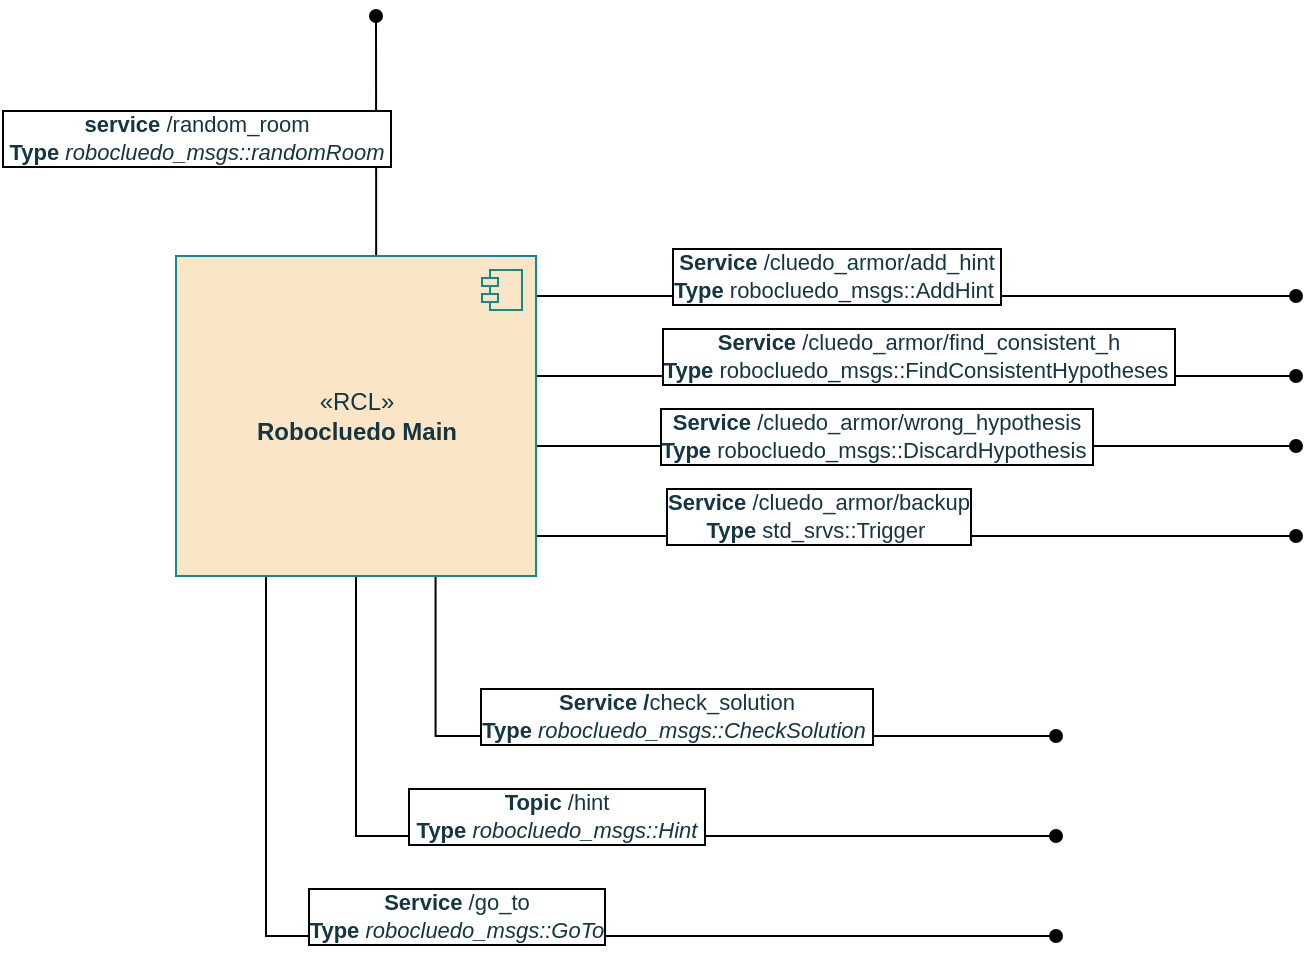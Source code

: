 <mxfile version="15.4.0" type="device"><diagram id="-3q9tNgXel-Iqj2V9vE4" name="Page-1"><mxGraphModel dx="1422" dy="814" grid="1" gridSize="10" guides="1" tooltips="1" connect="1" arrows="1" fold="1" page="1" pageScale="1" pageWidth="827" pageHeight="1169" math="0" shadow="0"><root><mxCell id="0"/><mxCell id="1" parent="0"/><mxCell id="4Mtz4QuyGgzHfaiND8LY-5" style="edgeStyle=orthogonalEdgeStyle;rounded=0;orthogonalLoop=1;jettySize=auto;html=1;fontColor=#143642;endArrow=oval;endFill=1;strokeColor=default;fillColor=#FAE5C7;exitX=0.25;exitY=1;exitDx=0;exitDy=0;" edge="1" parent="1" source="4Mtz4QuyGgzHfaiND8LY-13"><mxGeometry relative="1" as="geometry"><mxPoint x="680" y="660" as="targetPoint"/><Array as="points"><mxPoint x="285" y="660"/><mxPoint x="680" y="660"/></Array></mxGeometry></mxCell><mxCell id="4Mtz4QuyGgzHfaiND8LY-27" value="&lt;b style=&quot;color: rgb(20 , 54 , 66)&quot;&gt;Service&amp;nbsp;&lt;/b&gt;&lt;span style=&quot;color: rgb(20 , 54 , 66)&quot;&gt;/go_to&lt;/span&gt;&lt;br style=&quot;color: rgb(20 , 54 , 66)&quot;&gt;&lt;b style=&quot;color: rgb(20 , 54 , 66)&quot;&gt;Type&amp;nbsp;&lt;/b&gt;&lt;i style=&quot;color: rgb(20 , 54 , 66)&quot;&gt;robocluedo_msgs::GoTo&lt;/i&gt;" style="edgeLabel;html=1;align=center;verticalAlign=middle;resizable=0;points=[];labelBorderColor=#000000;" vertex="1" connectable="0" parent="4Mtz4QuyGgzHfaiND8LY-5"><mxGeometry x="0.631" y="-1" relative="1" as="geometry"><mxPoint x="-194" y="-11" as="offset"/></mxGeometry></mxCell><mxCell id="4Mtz4QuyGgzHfaiND8LY-6" style="edgeStyle=elbowEdgeStyle;rounded=0;orthogonalLoop=1;jettySize=auto;elbow=vertical;html=1;exitX=0.5;exitY=1;exitDx=0;exitDy=0;fontColor=#143642;endArrow=oval;endFill=1;strokeColor=default;fillColor=#FAE5C7;" edge="1" parent="1" source="4Mtz4QuyGgzHfaiND8LY-13"><mxGeometry relative="1" as="geometry"><mxPoint x="680" y="610" as="targetPoint"/><Array as="points"><mxPoint x="530" y="610"/><mxPoint x="420" y="640"/><mxPoint x="350" y="620"/><mxPoint x="340" y="590"/><mxPoint x="350" y="590"/></Array></mxGeometry></mxCell><mxCell id="4Mtz4QuyGgzHfaiND8LY-26" value="&lt;b style=&quot;color: rgb(20 , 54 , 66)&quot;&gt;Topic&amp;nbsp;&lt;/b&gt;&lt;span style=&quot;color: rgb(20 , 54 , 66)&quot;&gt;/hint&lt;/span&gt;&lt;br style=&quot;color: rgb(20 , 54 , 66)&quot;&gt;&lt;b style=&quot;color: rgb(20 , 54 , 66)&quot;&gt;&amp;nbsp;Type&lt;/b&gt;&lt;span style=&quot;color: rgb(20 , 54 , 66)&quot;&gt;&amp;nbsp;&lt;/span&gt;&lt;i style=&quot;color: rgb(20 , 54 , 66)&quot;&gt;robocluedo_msgs::Hint&amp;nbsp;&lt;/i&gt;" style="edgeLabel;html=1;align=center;verticalAlign=middle;resizable=0;points=[];labelBorderColor=#000000;" vertex="1" connectable="0" parent="4Mtz4QuyGgzHfaiND8LY-6"><mxGeometry x="0.425" y="1" relative="1" as="geometry"><mxPoint x="-112" y="-9" as="offset"/></mxGeometry></mxCell><mxCell id="4Mtz4QuyGgzHfaiND8LY-7" style="edgeStyle=elbowEdgeStyle;rounded=0;orthogonalLoop=1;jettySize=auto;elbow=vertical;html=1;exitX=0.721;exitY=0.992;exitDx=0;exitDy=0;fontColor=#143642;endArrow=oval;endFill=1;strokeColor=default;fillColor=#FAE5C7;exitPerimeter=0;" edge="1" parent="1" source="4Mtz4QuyGgzHfaiND8LY-13"><mxGeometry relative="1" as="geometry"><mxPoint x="680" y="560" as="targetPoint"/><Array as="points"><mxPoint x="400" y="560"/></Array></mxGeometry></mxCell><mxCell id="4Mtz4QuyGgzHfaiND8LY-25" value="&lt;b style=&quot;color: rgb(20 , 54 , 66)&quot;&gt;Service /&lt;/b&gt;&lt;span style=&quot;color: rgb(20 , 54 , 66)&quot;&gt;check_solution&lt;/span&gt;&lt;br style=&quot;color: rgb(20 , 54 , 66)&quot;&gt;&lt;b style=&quot;color: rgb(20 , 54 , 66)&quot;&gt;Type&amp;nbsp;&lt;/b&gt;&lt;i style=&quot;color: rgb(20 , 54 , 66)&quot;&gt;robocluedo_msgs::CheckSolution&amp;nbsp;&lt;/i&gt;" style="edgeLabel;html=1;align=center;verticalAlign=middle;resizable=0;points=[];labelBorderColor=#000000;" vertex="1" connectable="0" parent="4Mtz4QuyGgzHfaiND8LY-7"><mxGeometry x="0.264" y="2" relative="1" as="geometry"><mxPoint x="-46" y="-8" as="offset"/></mxGeometry></mxCell><mxCell id="4Mtz4QuyGgzHfaiND8LY-8" style="edgeStyle=elbowEdgeStyle;rounded=0;orthogonalLoop=1;jettySize=auto;elbow=vertical;html=1;exitX=0.556;exitY=0.002;exitDx=0;exitDy=0;fontColor=#143642;endArrow=oval;endFill=1;strokeColor=default;fillColor=#FAE5C7;exitPerimeter=0;" edge="1" parent="1" source="4Mtz4QuyGgzHfaiND8LY-13"><mxGeometry relative="1" as="geometry"><mxPoint x="340" y="200" as="targetPoint"/><Array as="points"><mxPoint x="280" y="280"/><mxPoint x="280" y="280"/><mxPoint x="310" y="280"/></Array></mxGeometry></mxCell><mxCell id="4Mtz4QuyGgzHfaiND8LY-20" value="&lt;b style=&quot;color: rgb(20 , 54 , 66)&quot;&gt;service&amp;nbsp;&lt;/b&gt;&lt;span style=&quot;color: rgb(20 , 54 , 66)&quot;&gt;/random_room&lt;/span&gt;&lt;br style=&quot;color: rgb(20 , 54 , 66)&quot;&gt;&lt;b style=&quot;color: rgb(20 , 54 , 66)&quot;&gt;&amp;nbsp;Type&amp;nbsp;&lt;/b&gt;&lt;i style=&quot;color: rgb(20 , 54 , 66)&quot;&gt;robocluedo_msgs::randomRoom&amp;nbsp;&lt;/i&gt;" style="edgeLabel;html=1;align=center;verticalAlign=middle;resizable=0;points=[];labelBorderColor=#000000;" vertex="1" connectable="0" parent="4Mtz4QuyGgzHfaiND8LY-8"><mxGeometry x="-0.386" y="3" relative="1" as="geometry"><mxPoint x="-87" y="-23" as="offset"/></mxGeometry></mxCell><mxCell id="4Mtz4QuyGgzHfaiND8LY-9" style="edgeStyle=orthogonalEdgeStyle;rounded=0;orthogonalLoop=1;jettySize=auto;html=1;fontColor=#143642;endArrow=oval;endFill=1;strokeColor=default;fillColor=#FAE5C7;" edge="1" parent="1" source="4Mtz4QuyGgzHfaiND8LY-13"><mxGeometry relative="1" as="geometry"><mxPoint x="800" y="340" as="targetPoint"/><Array as="points"><mxPoint x="800" y="340"/></Array></mxGeometry></mxCell><mxCell id="4Mtz4QuyGgzHfaiND8LY-21" value="&lt;b style=&quot;color: rgb(20 , 54 , 66)&quot;&gt;Service&amp;nbsp;&lt;/b&gt;&lt;span style=&quot;color: rgb(20 , 54 , 66)&quot;&gt;/cluedo_armor/add_hint&lt;/span&gt;&lt;br style=&quot;color: rgb(20 , 54 , 66)&quot;&gt;&lt;b style=&quot;color: rgb(20 , 54 , 66)&quot;&gt;Type&lt;/b&gt;&lt;span style=&quot;color: rgb(20 , 54 , 66)&quot;&gt;&amp;nbsp;robocluedo_msgs::AddHint&amp;nbsp;&lt;/span&gt;" style="edgeLabel;html=1;align=center;verticalAlign=middle;resizable=0;points=[];labelBorderColor=#000000;" vertex="1" connectable="0" parent="4Mtz4QuyGgzHfaiND8LY-9"><mxGeometry x="0.088" y="-1" relative="1" as="geometry"><mxPoint x="-57" y="-11" as="offset"/></mxGeometry></mxCell><mxCell id="4Mtz4QuyGgzHfaiND8LY-10" style="edgeStyle=orthogonalEdgeStyle;rounded=0;orthogonalLoop=1;jettySize=auto;html=1;fontColor=#143642;endArrow=oval;endFill=1;strokeColor=default;fillColor=#FAE5C7;" edge="1" parent="1" source="4Mtz4QuyGgzHfaiND8LY-13"><mxGeometry relative="1" as="geometry"><mxPoint x="800" y="380" as="targetPoint"/><Array as="points"><mxPoint x="800" y="380"/></Array></mxGeometry></mxCell><mxCell id="4Mtz4QuyGgzHfaiND8LY-22" value="&lt;b style=&quot;color: rgb(20 , 54 , 66)&quot;&gt;Service&amp;nbsp;&lt;/b&gt;&lt;span style=&quot;color: rgb(20 , 54 , 66)&quot;&gt;/cluedo_armor/find_consistent_h&lt;/span&gt;&lt;br style=&quot;color: rgb(20 , 54 , 66)&quot;&gt;&lt;b style=&quot;color: rgb(20 , 54 , 66)&quot;&gt;Type&lt;/b&gt;&lt;span style=&quot;color: rgb(20 , 54 , 66)&quot;&gt;&amp;nbsp;robocluedo_msgs::FindConsistentHypotheses&amp;nbsp;&lt;/span&gt;" style="edgeLabel;html=1;align=center;verticalAlign=middle;resizable=0;points=[];labelBorderColor=#000000;" vertex="1" connectable="0" parent="4Mtz4QuyGgzHfaiND8LY-10"><mxGeometry x="0.723" y="4" relative="1" as="geometry"><mxPoint x="-137" y="-6" as="offset"/></mxGeometry></mxCell><mxCell id="4Mtz4QuyGgzHfaiND8LY-11" style="edgeStyle=orthogonalEdgeStyle;rounded=0;orthogonalLoop=1;jettySize=auto;html=1;fontColor=#143642;endArrow=oval;endFill=1;strokeColor=default;fillColor=#FAE5C7;exitX=0.994;exitY=0.619;exitDx=0;exitDy=0;exitPerimeter=0;" edge="1" parent="1" source="4Mtz4QuyGgzHfaiND8LY-13"><mxGeometry relative="1" as="geometry"><mxPoint x="800" y="415" as="targetPoint"/><Array as="points"><mxPoint x="419" y="415"/><mxPoint x="800" y="415"/></Array></mxGeometry></mxCell><mxCell id="4Mtz4QuyGgzHfaiND8LY-23" value="&lt;b style=&quot;color: rgb(20 , 54 , 66)&quot;&gt;Service&amp;nbsp;&lt;/b&gt;&lt;span style=&quot;color: rgb(20 , 54 , 66)&quot;&gt;/cluedo_armor/wrong_hypothesis&lt;/span&gt;&lt;br style=&quot;color: rgb(20 , 54 , 66)&quot;&gt;&lt;b style=&quot;color: rgb(20 , 54 , 66)&quot;&gt;Type&lt;/b&gt;&lt;span style=&quot;color: rgb(20 , 54 , 66)&quot;&gt;&amp;nbsp;robocluedo_msgs::DiscardHypothesis&amp;nbsp;&lt;/span&gt;" style="edgeLabel;html=1;align=center;verticalAlign=middle;resizable=0;points=[];labelBorderColor=#000000;" vertex="1" connectable="0" parent="4Mtz4QuyGgzHfaiND8LY-11"><mxGeometry x="0.567" y="2" relative="1" as="geometry"><mxPoint x="-127" y="-3" as="offset"/></mxGeometry></mxCell><mxCell id="4Mtz4QuyGgzHfaiND8LY-12" style="edgeStyle=orthogonalEdgeStyle;rounded=0;orthogonalLoop=1;jettySize=auto;html=1;fontColor=#143642;endArrow=oval;endFill=1;strokeColor=default;fillColor=#FAE5C7;" edge="1" parent="1" source="4Mtz4QuyGgzHfaiND8LY-13"><mxGeometry relative="1" as="geometry"><mxPoint x="800" y="460" as="targetPoint"/><Array as="points"><mxPoint x="800" y="460"/></Array></mxGeometry></mxCell><mxCell id="4Mtz4QuyGgzHfaiND8LY-24" value="&lt;b style=&quot;color: rgb(20 , 54 , 66)&quot;&gt;Service&amp;nbsp;&lt;/b&gt;&lt;span style=&quot;color: rgb(20 , 54 , 66)&quot;&gt;/cluedo_armor/backup&lt;/span&gt;&lt;br style=&quot;color: rgb(20 , 54 , 66)&quot;&gt;&lt;b style=&quot;color: rgb(20 , 54 , 66)&quot;&gt;Type&lt;/b&gt;&lt;span style=&quot;color: rgb(20 , 54 , 66)&quot;&gt;&amp;nbsp;std_srvs::Trigger&amp;nbsp;&lt;/span&gt;" style="edgeLabel;html=1;align=center;verticalAlign=middle;resizable=0;points=[];labelBorderColor=#000000;" vertex="1" connectable="0" parent="4Mtz4QuyGgzHfaiND8LY-12"><mxGeometry x="0.191" y="-2" relative="1" as="geometry"><mxPoint x="-86" y="-12" as="offset"/></mxGeometry></mxCell><mxCell id="4Mtz4QuyGgzHfaiND8LY-13" value="«RCL»&lt;br&gt;&lt;b&gt;Robocluedo Main&lt;/b&gt;" style="html=1;dropTarget=0;fontColor=#143642;strokeColor=#0F8B8D;fillColor=#FAE5C7;gradientColor=none;" vertex="1" parent="1"><mxGeometry x="240" y="320" width="180" height="160" as="geometry"/></mxCell><mxCell id="4Mtz4QuyGgzHfaiND8LY-14" value="" style="shape=module;jettyWidth=8;jettyHeight=4;fontColor=#143642;strokeColor=#0F8B8D;fillColor=#FAE5C7;gradientColor=none;" vertex="1" parent="4Mtz4QuyGgzHfaiND8LY-13"><mxGeometry x="1" width="20" height="20" relative="1" as="geometry"><mxPoint x="-27" y="7" as="offset"/></mxGeometry></mxCell></root></mxGraphModel></diagram></mxfile>